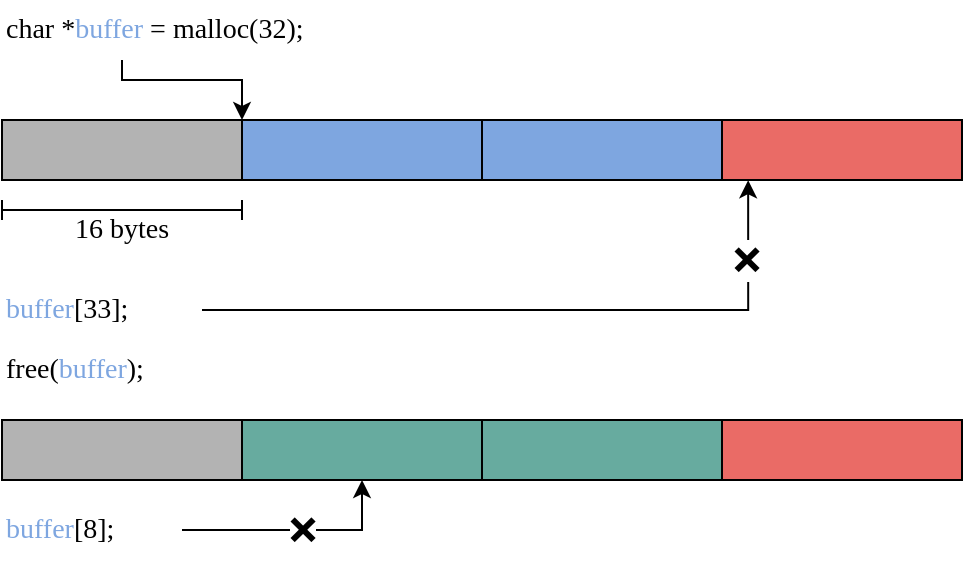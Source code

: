 <mxfile version="24.1.0" type="device">
  <diagram name="Page-1" id="95cnKtvzo_szJ51asuck">
    <mxGraphModel dx="922" dy="551" grid="1" gridSize="10" guides="1" tooltips="1" connect="1" arrows="1" fold="1" page="1" pageScale="1" pageWidth="1920" pageHeight="1080" math="0" shadow="0">
      <root>
        <mxCell id="0" />
        <mxCell id="1" parent="0" />
        <mxCell id="rL5AhmuF6cbK-rhVGE2t-21" value="" style="rounded=0;whiteSpace=wrap;html=1;fillStyle=auto;fillColor=#B3B3B3;fontFamily=Computer Modern;" parent="1" vertex="1">
          <mxGeometry x="80" y="90" width="120" height="30" as="geometry" />
        </mxCell>
        <mxCell id="rL5AhmuF6cbK-rhVGE2t-23" value="" style="shape=crossbar;whiteSpace=wrap;html=1;rounded=1;" parent="1" vertex="1">
          <mxGeometry x="80" y="130" width="120" height="10" as="geometry" />
        </mxCell>
        <mxCell id="rL5AhmuF6cbK-rhVGE2t-27" value="16 bytes" style="text;html=1;strokeColor=none;fillColor=none;align=center;verticalAlign=middle;whiteSpace=wrap;rounded=0;fontFamily=Computer Modern;fontSize=14;" parent="1" vertex="1">
          <mxGeometry x="110" y="130" width="60" height="30" as="geometry" />
        </mxCell>
        <mxCell id="az6NvpxztQ5JLmLHGQgf-7" value="" style="rounded=0;whiteSpace=wrap;html=1;fillStyle=auto;fillColor=#7EA6E0;fontFamily=Computer Modern;" vertex="1" parent="1">
          <mxGeometry x="200" y="90" width="120" height="30" as="geometry" />
        </mxCell>
        <mxCell id="az6NvpxztQ5JLmLHGQgf-8" value="" style="rounded=0;whiteSpace=wrap;html=1;fillStyle=auto;fillColor=#7EA6E0;fontFamily=Computer Modern;" vertex="1" parent="1">
          <mxGeometry x="320" y="90" width="120" height="30" as="geometry" />
        </mxCell>
        <mxCell id="az6NvpxztQ5JLmLHGQgf-9" value="" style="rounded=0;whiteSpace=wrap;html=1;fillStyle=auto;fillColor=#EA6B66;fontFamily=Computer Modern;" vertex="1" parent="1">
          <mxGeometry x="440" y="90" width="120" height="30" as="geometry" />
        </mxCell>
        <mxCell id="az6NvpxztQ5JLmLHGQgf-11" style="edgeStyle=orthogonalEdgeStyle;rounded=0;orthogonalLoop=1;jettySize=auto;html=1;exitX=0.25;exitY=1;exitDx=0;exitDy=0;entryX=0;entryY=0;entryDx=0;entryDy=0;" edge="1" parent="1" source="az6NvpxztQ5JLmLHGQgf-10" target="az6NvpxztQ5JLmLHGQgf-7">
          <mxGeometry relative="1" as="geometry">
            <Array as="points">
              <mxPoint x="140" y="70" />
              <mxPoint x="200" y="70" />
            </Array>
          </mxGeometry>
        </mxCell>
        <mxCell id="az6NvpxztQ5JLmLHGQgf-10" value="&lt;span style=&quot;font-weight: normal;&quot;&gt;char *&lt;font color=&quot;#7ea6e0&quot;&gt;buffer&lt;/font&gt; = malloc(32);&lt;/span&gt;" style="text;html=1;strokeColor=none;fillColor=none;align=left;verticalAlign=middle;whiteSpace=wrap;rounded=0;fontSize=14;fontFamily=Fira Code;fontStyle=1" vertex="1" parent="1">
          <mxGeometry x="80" y="30" width="240" height="30" as="geometry" />
        </mxCell>
        <mxCell id="az6NvpxztQ5JLmLHGQgf-12" value="&lt;span style=&quot;font-weight: normal;&quot;&gt;&lt;font color=&quot;#7ea6e0&quot;&gt;buffer&lt;/font&gt;[33];&lt;/span&gt;" style="text;html=1;strokeColor=none;fillColor=none;align=left;verticalAlign=middle;whiteSpace=wrap;rounded=0;fontSize=14;fontFamily=Fira Code;fontStyle=1" vertex="1" parent="1">
          <mxGeometry x="80" y="170" width="100" height="30" as="geometry" />
        </mxCell>
        <mxCell id="az6NvpxztQ5JLmLHGQgf-13" style="edgeStyle=orthogonalEdgeStyle;rounded=0;orthogonalLoop=1;jettySize=auto;html=1;entryX=0.109;entryY=1.004;entryDx=0;entryDy=0;entryPerimeter=0;" edge="1" parent="1" source="az6NvpxztQ5JLmLHGQgf-12" target="az6NvpxztQ5JLmLHGQgf-9">
          <mxGeometry relative="1" as="geometry" />
        </mxCell>
        <mxCell id="az6NvpxztQ5JLmLHGQgf-14" value="❌" style="edgeLabel;html=1;align=center;verticalAlign=middle;resizable=0;points=[];fontSize=18;" vertex="1" connectable="0" parent="az6NvpxztQ5JLmLHGQgf-13">
          <mxGeometry x="0.745" y="1" relative="1" as="geometry">
            <mxPoint y="-3" as="offset" />
          </mxGeometry>
        </mxCell>
        <mxCell id="az6NvpxztQ5JLmLHGQgf-15" value="&lt;span style=&quot;font-weight: normal;&quot;&gt;free(&lt;font color=&quot;#7ea6e0&quot;&gt;buffer&lt;/font&gt;);&lt;/span&gt;" style="text;html=1;strokeColor=none;fillColor=none;align=left;verticalAlign=middle;whiteSpace=wrap;rounded=0;fontSize=14;fontFamily=Fira Code;fontStyle=1" vertex="1" parent="1">
          <mxGeometry x="80" y="200" width="130" height="30" as="geometry" />
        </mxCell>
        <mxCell id="az6NvpxztQ5JLmLHGQgf-21" style="edgeStyle=orthogonalEdgeStyle;rounded=0;orthogonalLoop=1;jettySize=auto;html=1;entryX=0.5;entryY=1;entryDx=0;entryDy=0;" edge="1" parent="1" source="az6NvpxztQ5JLmLHGQgf-16" target="az6NvpxztQ5JLmLHGQgf-18">
          <mxGeometry relative="1" as="geometry" />
        </mxCell>
        <mxCell id="az6NvpxztQ5JLmLHGQgf-22" value="&lt;span style=&quot;font-size: 18px;&quot;&gt;❌&lt;/span&gt;" style="edgeLabel;html=1;align=center;verticalAlign=middle;resizable=0;points=[];" vertex="1" connectable="0" parent="az6NvpxztQ5JLmLHGQgf-21">
          <mxGeometry x="0.306" y="-1" relative="1" as="geometry">
            <mxPoint x="-15" y="-1" as="offset" />
          </mxGeometry>
        </mxCell>
        <mxCell id="az6NvpxztQ5JLmLHGQgf-16" value="&lt;font style=&quot;font-weight: 400;&quot; color=&quot;#7ea6e0&quot;&gt;buffer&lt;/font&gt;&lt;span style=&quot;font-weight: 400;&quot;&gt;[8];&lt;/span&gt;" style="text;html=1;strokeColor=none;fillColor=none;align=left;verticalAlign=middle;whiteSpace=wrap;rounded=0;fontSize=14;fontFamily=Fira Code;fontStyle=1" vertex="1" parent="1">
          <mxGeometry x="80" y="280" width="90" height="30" as="geometry" />
        </mxCell>
        <mxCell id="az6NvpxztQ5JLmLHGQgf-17" value="" style="rounded=0;whiteSpace=wrap;html=1;fillStyle=auto;fillColor=#B3B3B3;fontFamily=Computer Modern;" vertex="1" parent="1">
          <mxGeometry x="80" y="240" width="120" height="30" as="geometry" />
        </mxCell>
        <mxCell id="az6NvpxztQ5JLmLHGQgf-18" value="" style="rounded=0;whiteSpace=wrap;html=1;fillStyle=auto;fillColor=#67AB9F;fontFamily=Computer Modern;" vertex="1" parent="1">
          <mxGeometry x="200" y="240" width="120" height="30" as="geometry" />
        </mxCell>
        <mxCell id="az6NvpxztQ5JLmLHGQgf-19" value="" style="rounded=0;whiteSpace=wrap;html=1;fillStyle=auto;fillColor=#67AB9F;fontFamily=Computer Modern;" vertex="1" parent="1">
          <mxGeometry x="320" y="240" width="120" height="30" as="geometry" />
        </mxCell>
        <mxCell id="az6NvpxztQ5JLmLHGQgf-20" value="" style="rounded=0;whiteSpace=wrap;html=1;fillStyle=auto;fillColor=#EA6B66;fontFamily=Computer Modern;" vertex="1" parent="1">
          <mxGeometry x="440" y="240" width="120" height="30" as="geometry" />
        </mxCell>
      </root>
    </mxGraphModel>
  </diagram>
</mxfile>
